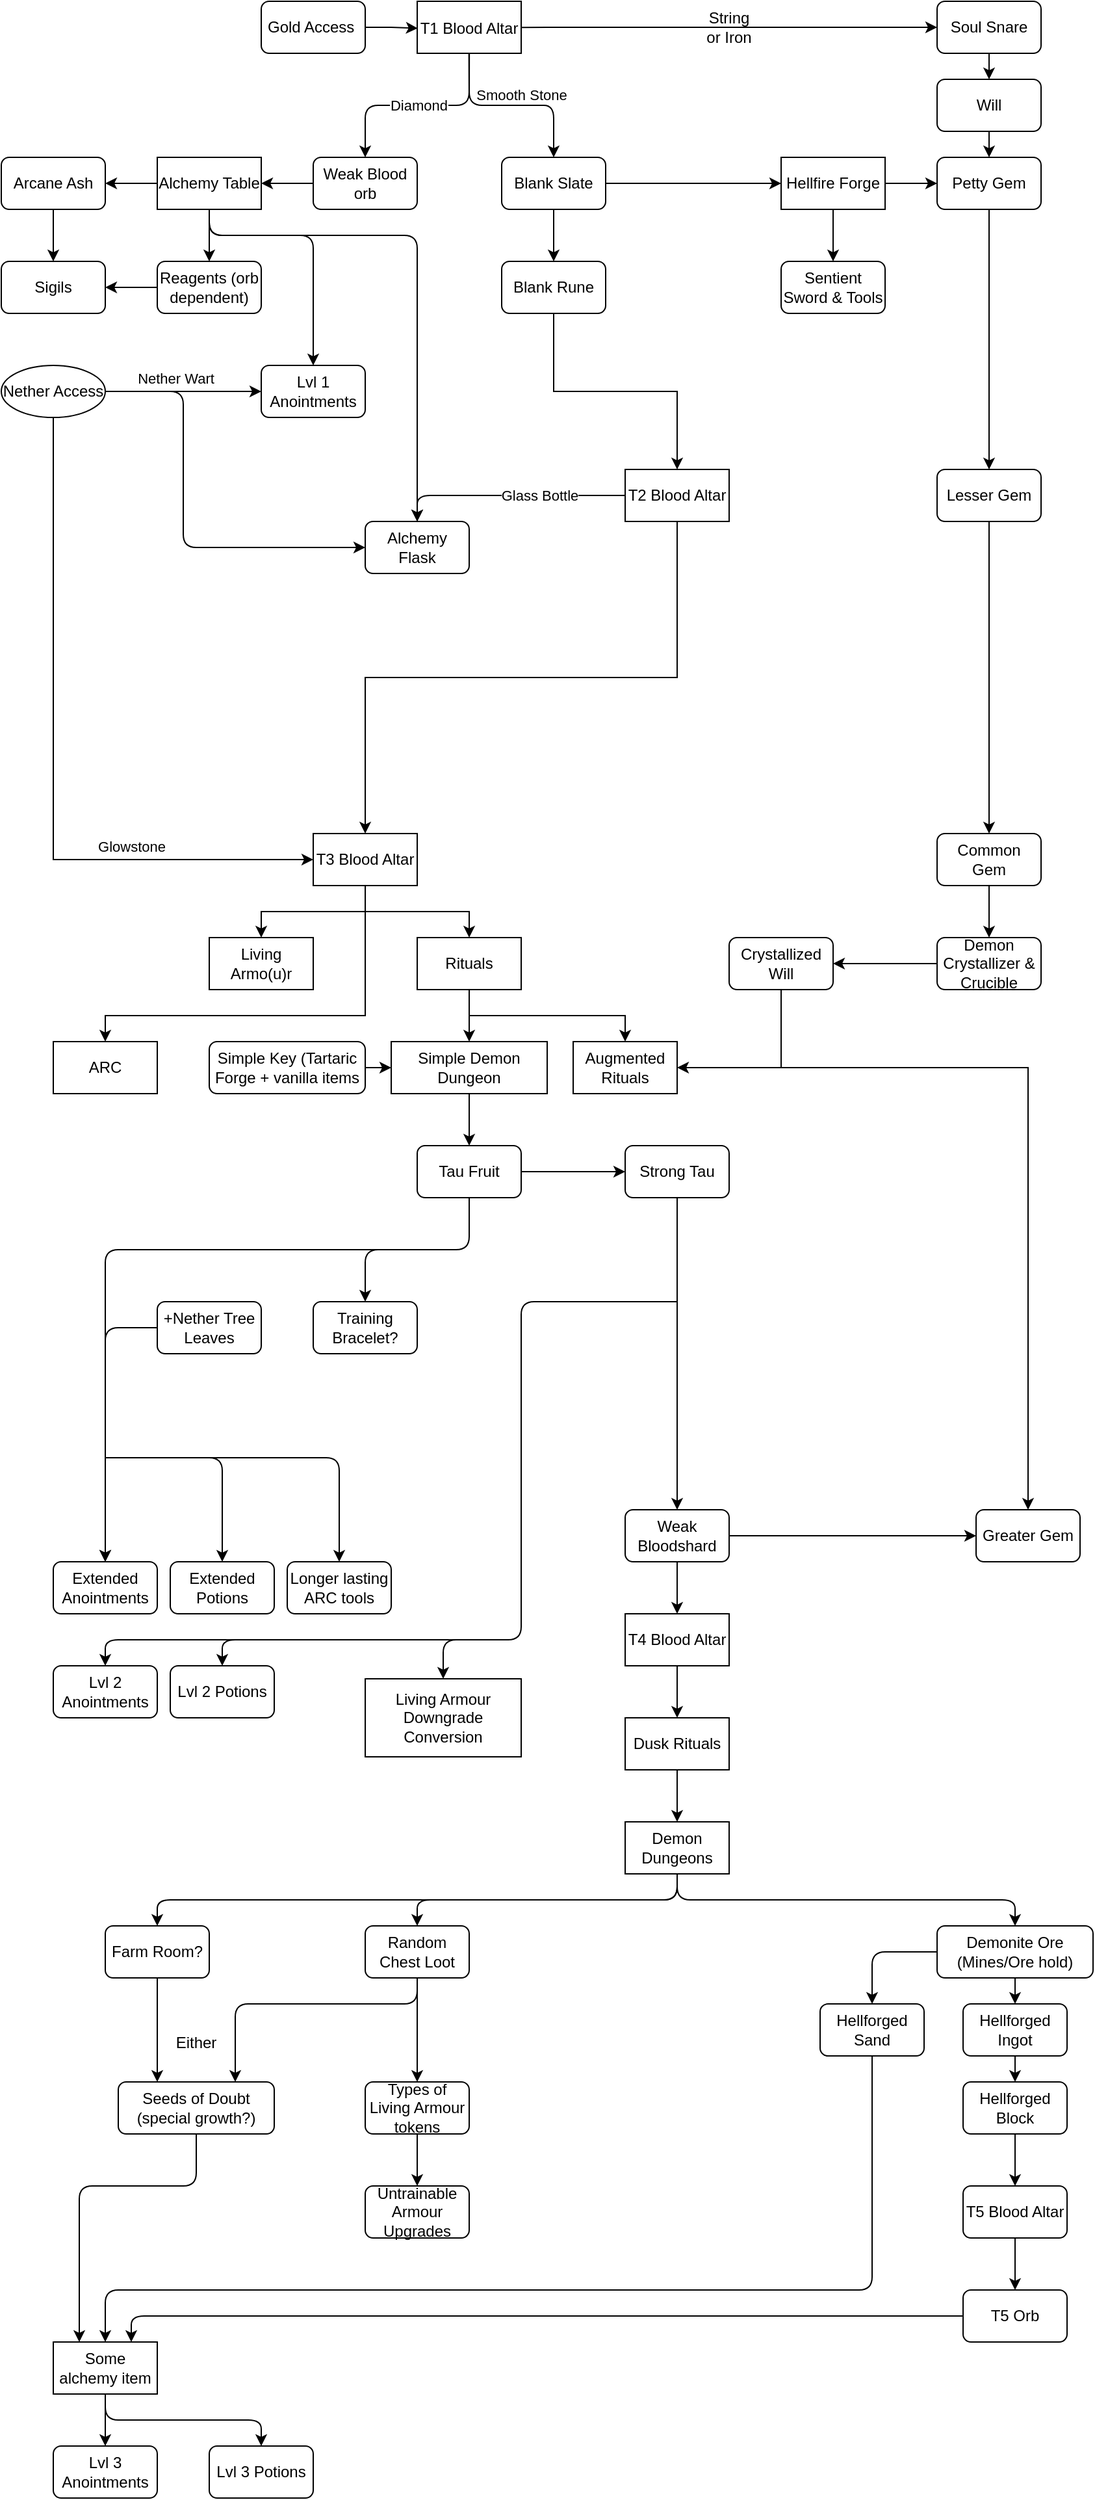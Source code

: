 <mxfile version="14.8.5" type="github">
  <diagram id="kgpKYQtTHZ0yAKxKKP6v" name="Page-1">
    <mxGraphModel dx="1697" dy="949" grid="1" gridSize="10" guides="1" tooltips="1" connect="1" arrows="1" fold="1" page="1" pageScale="1" pageWidth="850" pageHeight="1100" math="0" shadow="0">
      <root>
        <mxCell id="0" />
        <mxCell id="1" parent="0" />
        <mxCell id="3nuBFxr9cyL0pnOWT2aG-1" value="T1 Blood Altar" style="shape=umlLifeline;perimeter=lifelinePerimeter;container=1;collapsible=0;recursiveResize=0;rounded=0;shadow=0;strokeWidth=1;size=40;" parent="1" vertex="1">
          <mxGeometry x="320" y="40" width="80" height="40" as="geometry" />
        </mxCell>
        <mxCell id="AL4MJqAyBT561Gl4Sr2e-3" style="edgeStyle=orthogonalEdgeStyle;rounded=0;orthogonalLoop=1;jettySize=auto;html=1;entryX=0.005;entryY=0.518;entryDx=0;entryDy=0;entryPerimeter=0;" parent="1" source="AL4MJqAyBT561Gl4Sr2e-2" target="3nuBFxr9cyL0pnOWT2aG-1" edge="1">
          <mxGeometry relative="1" as="geometry">
            <mxPoint x="370" y="80" as="targetPoint" />
          </mxGeometry>
        </mxCell>
        <mxCell id="AL4MJqAyBT561Gl4Sr2e-2" value="Gold Access&amp;nbsp;" style="rounded=1;whiteSpace=wrap;html=1;glass=0;" parent="1" vertex="1">
          <mxGeometry x="200" y="40" width="80" height="40" as="geometry" />
        </mxCell>
        <mxCell id="AL4MJqAyBT561Gl4Sr2e-46" style="edgeStyle=orthogonalEdgeStyle;rounded=0;orthogonalLoop=1;jettySize=auto;html=1;exitX=0.5;exitY=1;exitDx=0;exitDy=0;entryX=0.5;entryY=0;entryDx=0;entryDy=0;" parent="1" source="AL4MJqAyBT561Gl4Sr2e-4" target="AL4MJqAyBT561Gl4Sr2e-42" edge="1">
          <mxGeometry relative="1" as="geometry" />
        </mxCell>
        <mxCell id="AL4MJqAyBT561Gl4Sr2e-4" value="Soul Snare" style="rounded=1;whiteSpace=wrap;html=1;" parent="1" vertex="1">
          <mxGeometry x="720" y="40" width="80" height="40" as="geometry" />
        </mxCell>
        <mxCell id="AL4MJqAyBT561Gl4Sr2e-5" value="" style="endArrow=classic;html=1;entryX=0;entryY=0.5;entryDx=0;entryDy=0;exitX=1.001;exitY=0.504;exitDx=0;exitDy=0;exitPerimeter=0;" parent="1" source="3nuBFxr9cyL0pnOWT2aG-1" target="AL4MJqAyBT561Gl4Sr2e-4" edge="1">
          <mxGeometry width="50" height="50" relative="1" as="geometry">
            <mxPoint x="480" y="110" as="sourcePoint" />
            <mxPoint x="450" y="270" as="targetPoint" />
            <Array as="points">
              <mxPoint x="430" y="60" />
            </Array>
          </mxGeometry>
        </mxCell>
        <mxCell id="AL4MJqAyBT561Gl4Sr2e-6" value="String or Iron" style="text;html=1;strokeColor=none;fillColor=none;align=center;verticalAlign=middle;whiteSpace=wrap;rounded=0;" parent="1" vertex="1">
          <mxGeometry x="540" y="50" width="40" height="20" as="geometry" />
        </mxCell>
        <mxCell id="AL4MJqAyBT561Gl4Sr2e-45" style="edgeStyle=orthogonalEdgeStyle;rounded=0;orthogonalLoop=1;jettySize=auto;html=1;exitX=1;exitY=0.5;exitDx=0;exitDy=0;entryX=0;entryY=0.5;entryDx=0;entryDy=0;" parent="1" source="AL4MJqAyBT561Gl4Sr2e-9" target="AL4MJqAyBT561Gl4Sr2e-43" edge="1">
          <mxGeometry relative="1" as="geometry" />
        </mxCell>
        <mxCell id="AL4MJqAyBT561Gl4Sr2e-48" style="edgeStyle=orthogonalEdgeStyle;rounded=0;orthogonalLoop=1;jettySize=auto;html=1;exitX=0.5;exitY=1;exitDx=0;exitDy=0;entryX=0.5;entryY=0;entryDx=0;entryDy=0;" parent="1" source="AL4MJqAyBT561Gl4Sr2e-9" target="AL4MJqAyBT561Gl4Sr2e-47" edge="1">
          <mxGeometry relative="1" as="geometry" />
        </mxCell>
        <mxCell id="AL4MJqAyBT561Gl4Sr2e-9" value="Hellfire Forge" style="rounded=0;whiteSpace=wrap;html=1;glass=0;" parent="1" vertex="1">
          <mxGeometry x="600" y="160" width="80" height="40" as="geometry" />
        </mxCell>
        <mxCell id="AL4MJqAyBT561Gl4Sr2e-34" style="edgeStyle=orthogonalEdgeStyle;rounded=0;orthogonalLoop=1;jettySize=auto;html=1;exitX=0.5;exitY=1;exitDx=0;exitDy=0;entryX=0.5;entryY=0;entryDx=0;entryDy=0;" parent="1" source="AL4MJqAyBT561Gl4Sr2e-12" target="AL4MJqAyBT561Gl4Sr2e-33" edge="1">
          <mxGeometry relative="1" as="geometry" />
        </mxCell>
        <mxCell id="AL4MJqAyBT561Gl4Sr2e-12" value="Alchemy Table" style="rounded=0;whiteSpace=wrap;html=1;glass=0;" parent="1" vertex="1">
          <mxGeometry x="120" y="160" width="80" height="40" as="geometry" />
        </mxCell>
        <mxCell id="AL4MJqAyBT561Gl4Sr2e-37" style="edgeStyle=orthogonalEdgeStyle;rounded=0;orthogonalLoop=1;jettySize=auto;html=1;exitX=0.5;exitY=1;exitDx=0;exitDy=0;entryX=0.5;entryY=0;entryDx=0;entryDy=0;" parent="1" source="AL4MJqAyBT561Gl4Sr2e-13" target="AL4MJqAyBT561Gl4Sr2e-35" edge="1">
          <mxGeometry relative="1" as="geometry" />
        </mxCell>
        <mxCell id="AL4MJqAyBT561Gl4Sr2e-13" value="Arcane Ash" style="rounded=1;whiteSpace=wrap;html=1;glass=0;" parent="1" vertex="1">
          <mxGeometry y="160" width="80" height="40" as="geometry" />
        </mxCell>
        <mxCell id="AL4MJqAyBT561Gl4Sr2e-14" value="" style="endArrow=classic;html=1;exitX=0;exitY=0.5;exitDx=0;exitDy=0;entryX=1;entryY=0.5;entryDx=0;entryDy=0;" parent="1" source="AL4MJqAyBT561Gl4Sr2e-12" target="AL4MJqAyBT561Gl4Sr2e-13" edge="1">
          <mxGeometry width="50" height="50" relative="1" as="geometry">
            <mxPoint x="420" y="160" as="sourcePoint" />
            <mxPoint x="470" y="110" as="targetPoint" />
          </mxGeometry>
        </mxCell>
        <mxCell id="AL4MJqAyBT561Gl4Sr2e-15" value="Weak Blood orb" style="rounded=1;whiteSpace=wrap;html=1;glass=0;" parent="1" vertex="1">
          <mxGeometry x="240" y="160" width="80" height="40" as="geometry" />
        </mxCell>
        <mxCell id="AL4MJqAyBT561Gl4Sr2e-18" value="" style="endArrow=classic;html=1;exitX=0;exitY=0.5;exitDx=0;exitDy=0;entryX=1;entryY=0.5;entryDx=0;entryDy=0;" parent="1" source="AL4MJqAyBT561Gl4Sr2e-15" target="AL4MJqAyBT561Gl4Sr2e-12" edge="1">
          <mxGeometry width="50" height="50" relative="1" as="geometry">
            <mxPoint x="420" y="160" as="sourcePoint" />
            <mxPoint x="470" y="110" as="targetPoint" />
          </mxGeometry>
        </mxCell>
        <mxCell id="AL4MJqAyBT561Gl4Sr2e-39" style="edgeStyle=orthogonalEdgeStyle;rounded=0;orthogonalLoop=1;jettySize=auto;html=1;exitX=0.5;exitY=1;exitDx=0;exitDy=0;entryX=0.5;entryY=0;entryDx=0;entryDy=0;" parent="1" source="AL4MJqAyBT561Gl4Sr2e-19" target="AL4MJqAyBT561Gl4Sr2e-38" edge="1">
          <mxGeometry relative="1" as="geometry" />
        </mxCell>
        <mxCell id="AL4MJqAyBT561Gl4Sr2e-19" value="Blank Slate" style="rounded=1;whiteSpace=wrap;html=1;glass=0;" parent="1" vertex="1">
          <mxGeometry x="385" y="160" width="80" height="40" as="geometry" />
        </mxCell>
        <mxCell id="AL4MJqAyBT561Gl4Sr2e-26" value="" style="endArrow=classic;html=1;entryX=0.5;entryY=0;entryDx=0;entryDy=0;exitX=0.501;exitY=0.997;exitDx=0;exitDy=0;exitPerimeter=0;" parent="1" source="3nuBFxr9cyL0pnOWT2aG-1" target="AL4MJqAyBT561Gl4Sr2e-19" edge="1">
          <mxGeometry width="50" height="50" relative="1" as="geometry">
            <mxPoint x="348" y="160" as="sourcePoint" />
            <mxPoint x="430" y="90" as="targetPoint" />
            <Array as="points">
              <mxPoint x="360" y="120" />
              <mxPoint x="400" y="120" />
              <mxPoint x="425" y="120" />
            </Array>
          </mxGeometry>
        </mxCell>
        <mxCell id="AL4MJqAyBT561Gl4Sr2e-54" value="Smooth Stone" style="edgeLabel;html=1;align=center;verticalAlign=bottom;resizable=0;points=[];" parent="AL4MJqAyBT561Gl4Sr2e-26" vertex="1" connectable="0">
          <mxGeometry x="-0.062" y="-1" relative="1" as="geometry">
            <mxPoint x="12.06" y="-1" as="offset" />
          </mxGeometry>
        </mxCell>
        <mxCell id="AL4MJqAyBT561Gl4Sr2e-28" value="" style="endArrow=classic;html=1;exitX=0.498;exitY=0.997;exitDx=0;exitDy=0;exitPerimeter=0;entryX=0.5;entryY=0;entryDx=0;entryDy=0;" parent="1" source="3nuBFxr9cyL0pnOWT2aG-1" target="AL4MJqAyBT561Gl4Sr2e-15" edge="1">
          <mxGeometry width="50" height="50" relative="1" as="geometry">
            <mxPoint x="420" y="160" as="sourcePoint" />
            <mxPoint x="470" y="110" as="targetPoint" />
            <Array as="points">
              <mxPoint x="360" y="120" />
              <mxPoint x="280" y="120" />
            </Array>
          </mxGeometry>
        </mxCell>
        <mxCell id="AL4MJqAyBT561Gl4Sr2e-53" value="Diamond" style="edgeLabel;html=1;align=center;verticalAlign=middle;resizable=0;points=[];" parent="AL4MJqAyBT561Gl4Sr2e-28" vertex="1" connectable="0">
          <mxGeometry x="0.168" relative="1" as="geometry">
            <mxPoint x="13.67" as="offset" />
          </mxGeometry>
        </mxCell>
        <mxCell id="AL4MJqAyBT561Gl4Sr2e-31" value="" style="endArrow=classic;html=1;exitX=1;exitY=0.5;exitDx=0;exitDy=0;entryX=0;entryY=0.5;entryDx=0;entryDy=0;" parent="1" source="AL4MJqAyBT561Gl4Sr2e-19" target="AL4MJqAyBT561Gl4Sr2e-9" edge="1">
          <mxGeometry width="50" height="50" relative="1" as="geometry">
            <mxPoint x="420" y="160" as="sourcePoint" />
            <mxPoint x="470" y="110" as="targetPoint" />
          </mxGeometry>
        </mxCell>
        <mxCell id="AL4MJqAyBT561Gl4Sr2e-36" style="edgeStyle=orthogonalEdgeStyle;rounded=0;orthogonalLoop=1;jettySize=auto;html=1;exitX=0;exitY=0.5;exitDx=0;exitDy=0;entryX=1;entryY=0.5;entryDx=0;entryDy=0;" parent="1" source="AL4MJqAyBT561Gl4Sr2e-33" target="AL4MJqAyBT561Gl4Sr2e-35" edge="1">
          <mxGeometry relative="1" as="geometry" />
        </mxCell>
        <mxCell id="AL4MJqAyBT561Gl4Sr2e-33" value="Reagents (orb dependent)" style="rounded=1;whiteSpace=wrap;html=1;glass=0;" parent="1" vertex="1">
          <mxGeometry x="120" y="240" width="80" height="40" as="geometry" />
        </mxCell>
        <mxCell id="AL4MJqAyBT561Gl4Sr2e-35" value="Sigils" style="rounded=1;whiteSpace=wrap;html=1;glass=0;" parent="1" vertex="1">
          <mxGeometry y="240" width="80" height="40" as="geometry" />
        </mxCell>
        <mxCell id="AL4MJqAyBT561Gl4Sr2e-41" style="edgeStyle=orthogonalEdgeStyle;rounded=0;orthogonalLoop=1;jettySize=auto;html=1;exitX=0.5;exitY=1;exitDx=0;exitDy=0;entryX=0.5;entryY=0;entryDx=0;entryDy=0;" parent="1" source="AL4MJqAyBT561Gl4Sr2e-38" target="AL4MJqAyBT561Gl4Sr2e-40" edge="1">
          <mxGeometry relative="1" as="geometry" />
        </mxCell>
        <mxCell id="AL4MJqAyBT561Gl4Sr2e-38" value="Blank Rune" style="rounded=1;whiteSpace=wrap;html=1;glass=0;" parent="1" vertex="1">
          <mxGeometry x="385" y="240" width="80" height="40" as="geometry" />
        </mxCell>
        <mxCell id="AL4MJqAyBT561Gl4Sr2e-55" style="edgeStyle=orthogonalEdgeStyle;rounded=0;orthogonalLoop=1;jettySize=auto;html=1;exitX=0.5;exitY=1;exitDx=0;exitDy=0;entryX=0.5;entryY=0;entryDx=0;entryDy=0;" parent="1" source="AL4MJqAyBT561Gl4Sr2e-40" target="AL4MJqAyBT561Gl4Sr2e-50" edge="1">
          <mxGeometry relative="1" as="geometry" />
        </mxCell>
        <mxCell id="AL4MJqAyBT561Gl4Sr2e-40" value="T2 Blood Altar" style="rounded=0;whiteSpace=wrap;html=1;glass=0;" parent="1" vertex="1">
          <mxGeometry x="480" y="400" width="80" height="40" as="geometry" />
        </mxCell>
        <mxCell id="AL4MJqAyBT561Gl4Sr2e-44" style="edgeStyle=orthogonalEdgeStyle;rounded=0;orthogonalLoop=1;jettySize=auto;html=1;exitX=0.5;exitY=1;exitDx=0;exitDy=0;entryX=0.5;entryY=0;entryDx=0;entryDy=0;" parent="1" source="AL4MJqAyBT561Gl4Sr2e-42" target="AL4MJqAyBT561Gl4Sr2e-43" edge="1">
          <mxGeometry relative="1" as="geometry" />
        </mxCell>
        <mxCell id="AL4MJqAyBT561Gl4Sr2e-42" value="Will" style="rounded=1;whiteSpace=wrap;html=1;glass=0;" parent="1" vertex="1">
          <mxGeometry x="720" y="100" width="80" height="40" as="geometry" />
        </mxCell>
        <mxCell id="AL4MJqAyBT561Gl4Sr2e-65" style="edgeStyle=orthogonalEdgeStyle;rounded=0;orthogonalLoop=1;jettySize=auto;html=1;exitX=0.5;exitY=1;exitDx=0;exitDy=0;entryX=0.5;entryY=0;entryDx=0;entryDy=0;" parent="1" source="AL4MJqAyBT561Gl4Sr2e-43" target="AL4MJqAyBT561Gl4Sr2e-64" edge="1">
          <mxGeometry relative="1" as="geometry" />
        </mxCell>
        <mxCell id="AL4MJqAyBT561Gl4Sr2e-43" value="Petty Gem" style="rounded=1;whiteSpace=wrap;html=1;glass=0;" parent="1" vertex="1">
          <mxGeometry x="720" y="160" width="80" height="40" as="geometry" />
        </mxCell>
        <mxCell id="AL4MJqAyBT561Gl4Sr2e-47" value="Sentient Sword &amp;amp; Tools" style="rounded=1;whiteSpace=wrap;html=1;glass=0;" parent="1" vertex="1">
          <mxGeometry x="600" y="240" width="80" height="40" as="geometry" />
        </mxCell>
        <mxCell id="AL4MJqAyBT561Gl4Sr2e-51" style="edgeStyle=orthogonalEdgeStyle;rounded=0;orthogonalLoop=1;jettySize=auto;html=1;exitX=0.5;exitY=1;exitDx=0;exitDy=0;entryX=0;entryY=0.5;entryDx=0;entryDy=0;" parent="1" source="AL4MJqAyBT561Gl4Sr2e-49" target="AL4MJqAyBT561Gl4Sr2e-50" edge="1">
          <mxGeometry relative="1" as="geometry">
            <Array as="points">
              <mxPoint x="40" y="700" />
            </Array>
          </mxGeometry>
        </mxCell>
        <mxCell id="AL4MJqAyBT561Gl4Sr2e-52" value="Glowstone" style="edgeLabel;html=1;align=center;verticalAlign=middle;resizable=0;points=[];" parent="AL4MJqAyBT561Gl4Sr2e-51" vertex="1" connectable="0">
          <mxGeometry x="-0.106" y="1" relative="1" as="geometry">
            <mxPoint x="59" y="88.33" as="offset" />
          </mxGeometry>
        </mxCell>
        <mxCell id="AL4MJqAyBT561Gl4Sr2e-58" style="edgeStyle=orthogonalEdgeStyle;rounded=0;orthogonalLoop=1;jettySize=auto;html=1;exitX=1;exitY=0.5;exitDx=0;exitDy=0;entryX=0;entryY=0.5;entryDx=0;entryDy=0;" parent="1" source="AL4MJqAyBT561Gl4Sr2e-49" target="AL4MJqAyBT561Gl4Sr2e-56" edge="1">
          <mxGeometry relative="1" as="geometry" />
        </mxCell>
        <mxCell id="AL4MJqAyBT561Gl4Sr2e-59" value="Nether Wart" style="edgeLabel;html=1;align=center;verticalAlign=middle;resizable=0;points=[];" parent="AL4MJqAyBT561Gl4Sr2e-58" vertex="1" connectable="0">
          <mxGeometry x="-0.111" y="2" relative="1" as="geometry">
            <mxPoint y="-8" as="offset" />
          </mxGeometry>
        </mxCell>
        <mxCell id="AL4MJqAyBT561Gl4Sr2e-49" value="Nether Access" style="ellipse;whiteSpace=wrap;html=1;rounded=1;glass=0;" parent="1" vertex="1">
          <mxGeometry y="320" width="80" height="40" as="geometry" />
        </mxCell>
        <mxCell id="AL4MJqAyBT561Gl4Sr2e-71" style="edgeStyle=orthogonalEdgeStyle;rounded=0;orthogonalLoop=1;jettySize=auto;html=1;exitX=0.5;exitY=1;exitDx=0;exitDy=0;entryX=0.5;entryY=0;entryDx=0;entryDy=0;" parent="1" source="AL4MJqAyBT561Gl4Sr2e-50" target="AL4MJqAyBT561Gl4Sr2e-70" edge="1">
          <mxGeometry relative="1" as="geometry" />
        </mxCell>
        <mxCell id="AL4MJqAyBT561Gl4Sr2e-73" style="edgeStyle=orthogonalEdgeStyle;rounded=0;orthogonalLoop=1;jettySize=auto;html=1;exitX=0.5;exitY=1;exitDx=0;exitDy=0;entryX=0.5;entryY=0;entryDx=0;entryDy=0;" parent="1" source="AL4MJqAyBT561Gl4Sr2e-50" target="AL4MJqAyBT561Gl4Sr2e-72" edge="1">
          <mxGeometry relative="1" as="geometry" />
        </mxCell>
        <mxCell id="AL4MJqAyBT561Gl4Sr2e-84" style="edgeStyle=orthogonalEdgeStyle;rounded=0;orthogonalLoop=1;jettySize=auto;html=1;exitX=0.5;exitY=1;exitDx=0;exitDy=0;entryX=0.5;entryY=0;entryDx=0;entryDy=0;" parent="1" source="AL4MJqAyBT561Gl4Sr2e-50" target="AL4MJqAyBT561Gl4Sr2e-83" edge="1">
          <mxGeometry relative="1" as="geometry">
            <Array as="points">
              <mxPoint x="280" y="820" />
              <mxPoint x="80" y="820" />
            </Array>
          </mxGeometry>
        </mxCell>
        <mxCell id="AL4MJqAyBT561Gl4Sr2e-50" value="T3 Blood Altar" style="rounded=0;whiteSpace=wrap;html=1;glass=0;" parent="1" vertex="1">
          <mxGeometry x="240" y="680" width="80" height="40" as="geometry" />
        </mxCell>
        <mxCell id="AL4MJqAyBT561Gl4Sr2e-56" value="Lvl 1 Anointments" style="rounded=1;whiteSpace=wrap;html=1;glass=0;" parent="1" vertex="1">
          <mxGeometry x="200" y="320" width="80" height="40" as="geometry" />
        </mxCell>
        <mxCell id="AL4MJqAyBT561Gl4Sr2e-57" value="" style="endArrow=classic;html=1;exitX=0.5;exitY=1;exitDx=0;exitDy=0;entryX=0.5;entryY=0;entryDx=0;entryDy=0;" parent="1" source="AL4MJqAyBT561Gl4Sr2e-12" target="AL4MJqAyBT561Gl4Sr2e-56" edge="1">
          <mxGeometry width="50" height="50" relative="1" as="geometry">
            <mxPoint x="470" y="470" as="sourcePoint" />
            <mxPoint x="520" y="420" as="targetPoint" />
            <Array as="points">
              <mxPoint x="160" y="220" />
              <mxPoint x="240" y="220" />
            </Array>
          </mxGeometry>
        </mxCell>
        <mxCell id="AL4MJqAyBT561Gl4Sr2e-60" value="Alchemy Flask" style="rounded=1;whiteSpace=wrap;html=1;glass=0;" parent="1" vertex="1">
          <mxGeometry x="280" y="440" width="80" height="40" as="geometry" />
        </mxCell>
        <mxCell id="AL4MJqAyBT561Gl4Sr2e-61" value="" style="endArrow=classic;html=1;exitX=0.5;exitY=1;exitDx=0;exitDy=0;entryX=0.5;entryY=0;entryDx=0;entryDy=0;" parent="1" source="AL4MJqAyBT561Gl4Sr2e-12" target="AL4MJqAyBT561Gl4Sr2e-60" edge="1">
          <mxGeometry width="50" height="50" relative="1" as="geometry">
            <mxPoint x="470" y="380" as="sourcePoint" />
            <mxPoint x="520" y="330" as="targetPoint" />
            <Array as="points">
              <mxPoint x="160" y="220" />
              <mxPoint x="320" y="220" />
            </Array>
          </mxGeometry>
        </mxCell>
        <mxCell id="AL4MJqAyBT561Gl4Sr2e-62" value="" style="endArrow=classic;html=1;exitX=0;exitY=0.5;exitDx=0;exitDy=0;entryX=0.5;entryY=0;entryDx=0;entryDy=0;" parent="1" source="AL4MJqAyBT561Gl4Sr2e-40" target="AL4MJqAyBT561Gl4Sr2e-60" edge="1">
          <mxGeometry width="50" height="50" relative="1" as="geometry">
            <mxPoint x="470" y="380" as="sourcePoint" />
            <mxPoint x="520" y="330" as="targetPoint" />
            <Array as="points">
              <mxPoint x="320" y="420" />
            </Array>
          </mxGeometry>
        </mxCell>
        <mxCell id="AL4MJqAyBT561Gl4Sr2e-63" value="Glass Bottle" style="edgeLabel;html=1;align=center;verticalAlign=middle;resizable=0;points=[];" parent="AL4MJqAyBT561Gl4Sr2e-62" vertex="1" connectable="0">
          <mxGeometry x="-0.362" y="2" relative="1" as="geometry">
            <mxPoint x="-9.17" y="-2" as="offset" />
          </mxGeometry>
        </mxCell>
        <mxCell id="AL4MJqAyBT561Gl4Sr2e-67" style="edgeStyle=orthogonalEdgeStyle;rounded=0;orthogonalLoop=1;jettySize=auto;html=1;exitX=0.5;exitY=1;exitDx=0;exitDy=0;entryX=0.5;entryY=0;entryDx=0;entryDy=0;" parent="1" source="AL4MJqAyBT561Gl4Sr2e-64" target="AL4MJqAyBT561Gl4Sr2e-66" edge="1">
          <mxGeometry relative="1" as="geometry" />
        </mxCell>
        <mxCell id="AL4MJqAyBT561Gl4Sr2e-64" value="Lesser Gem" style="rounded=1;whiteSpace=wrap;html=1;glass=0;" parent="1" vertex="1">
          <mxGeometry x="720" y="400" width="80" height="40" as="geometry" />
        </mxCell>
        <mxCell id="AL4MJqAyBT561Gl4Sr2e-75" style="edgeStyle=orthogonalEdgeStyle;rounded=0;orthogonalLoop=1;jettySize=auto;html=1;exitX=0.5;exitY=1;exitDx=0;exitDy=0;entryX=0.5;entryY=0;entryDx=0;entryDy=0;" parent="1" source="AL4MJqAyBT561Gl4Sr2e-66" target="AL4MJqAyBT561Gl4Sr2e-74" edge="1">
          <mxGeometry relative="1" as="geometry" />
        </mxCell>
        <mxCell id="AL4MJqAyBT561Gl4Sr2e-66" value="Common Gem" style="rounded=1;whiteSpace=wrap;html=1;glass=0;" parent="1" vertex="1">
          <mxGeometry x="720" y="680" width="80" height="40" as="geometry" />
        </mxCell>
        <mxCell id="AL4MJqAyBT561Gl4Sr2e-68" value="" style="endArrow=classic;html=1;exitX=1;exitY=0.5;exitDx=0;exitDy=0;entryX=0;entryY=0.5;entryDx=0;entryDy=0;" parent="1" source="AL4MJqAyBT561Gl4Sr2e-49" target="AL4MJqAyBT561Gl4Sr2e-60" edge="1">
          <mxGeometry width="50" height="50" relative="1" as="geometry">
            <mxPoint x="470" y="460" as="sourcePoint" />
            <mxPoint x="520" y="410" as="targetPoint" />
            <Array as="points">
              <mxPoint x="140" y="340" />
              <mxPoint x="140" y="400" />
              <mxPoint x="140" y="460" />
            </Array>
          </mxGeometry>
        </mxCell>
        <mxCell id="AL4MJqAyBT561Gl4Sr2e-79" style="edgeStyle=orthogonalEdgeStyle;rounded=0;orthogonalLoop=1;jettySize=auto;html=1;exitX=0.5;exitY=1;exitDx=0;exitDy=0;entryX=0.5;entryY=0;entryDx=0;entryDy=0;" parent="1" source="AL4MJqAyBT561Gl4Sr2e-70" target="AL4MJqAyBT561Gl4Sr2e-77" edge="1">
          <mxGeometry relative="1" as="geometry" />
        </mxCell>
        <mxCell id="AL4MJqAyBT561Gl4Sr2e-70" value="Rituals" style="rounded=0;whiteSpace=wrap;html=1;glass=0;" parent="1" vertex="1">
          <mxGeometry x="320" y="760" width="80" height="40" as="geometry" />
        </mxCell>
        <mxCell id="AL4MJqAyBT561Gl4Sr2e-72" value="Living Armo(u)r" style="rounded=0;whiteSpace=wrap;html=1;glass=0;" parent="1" vertex="1">
          <mxGeometry x="160" y="760" width="80" height="40" as="geometry" />
        </mxCell>
        <mxCell id="AL4MJqAyBT561Gl4Sr2e-78" style="edgeStyle=orthogonalEdgeStyle;rounded=0;orthogonalLoop=1;jettySize=auto;html=1;exitX=0;exitY=0.5;exitDx=0;exitDy=0;entryX=1;entryY=0.5;entryDx=0;entryDy=0;" parent="1" source="AL4MJqAyBT561Gl4Sr2e-74" target="AL4MJqAyBT561Gl4Sr2e-76" edge="1">
          <mxGeometry relative="1" as="geometry" />
        </mxCell>
        <mxCell id="AL4MJqAyBT561Gl4Sr2e-74" value="Demon Crystallizer &amp;amp; Crucible" style="rounded=1;whiteSpace=wrap;html=1;glass=0;" parent="1" vertex="1">
          <mxGeometry x="720" y="760" width="80" height="40" as="geometry" />
        </mxCell>
        <mxCell id="AL4MJqAyBT561Gl4Sr2e-80" style="edgeStyle=orthogonalEdgeStyle;rounded=0;orthogonalLoop=1;jettySize=auto;html=1;exitX=0.5;exitY=1;exitDx=0;exitDy=0;entryX=1;entryY=0.5;entryDx=0;entryDy=0;" parent="1" source="AL4MJqAyBT561Gl4Sr2e-76" target="AL4MJqAyBT561Gl4Sr2e-77" edge="1">
          <mxGeometry relative="1" as="geometry" />
        </mxCell>
        <mxCell id="AL4MJqAyBT561Gl4Sr2e-82" style="edgeStyle=orthogonalEdgeStyle;rounded=0;orthogonalLoop=1;jettySize=auto;html=1;exitX=0.5;exitY=1;exitDx=0;exitDy=0;entryX=0.5;entryY=0;entryDx=0;entryDy=0;" parent="1" source="AL4MJqAyBT561Gl4Sr2e-76" target="AL4MJqAyBT561Gl4Sr2e-81" edge="1">
          <mxGeometry relative="1" as="geometry">
            <Array as="points">
              <mxPoint x="600" y="860" />
              <mxPoint x="790" y="860" />
            </Array>
          </mxGeometry>
        </mxCell>
        <mxCell id="AL4MJqAyBT561Gl4Sr2e-76" value="Crystallized Will" style="rounded=1;whiteSpace=wrap;html=1;glass=0;" parent="1" vertex="1">
          <mxGeometry x="560" y="760" width="80" height="40" as="geometry" />
        </mxCell>
        <mxCell id="AL4MJqAyBT561Gl4Sr2e-77" value="Augmented Rituals" style="rounded=0;whiteSpace=wrap;html=1;glass=0;" parent="1" vertex="1">
          <mxGeometry x="440" y="840" width="80" height="40" as="geometry" />
        </mxCell>
        <mxCell id="AL4MJqAyBT561Gl4Sr2e-81" value="Greater Gem" style="rounded=1;whiteSpace=wrap;html=1;glass=0;" parent="1" vertex="1">
          <mxGeometry x="750" y="1200" width="80" height="40" as="geometry" />
        </mxCell>
        <mxCell id="AL4MJqAyBT561Gl4Sr2e-83" value="ARC" style="rounded=0;whiteSpace=wrap;html=1;glass=0;" parent="1" vertex="1">
          <mxGeometry x="40" y="840" width="80" height="40" as="geometry" />
        </mxCell>
        <mxCell id="AL4MJqAyBT561Gl4Sr2e-86" style="edgeStyle=orthogonalEdgeStyle;rounded=0;orthogonalLoop=1;jettySize=auto;html=1;exitX=1;exitY=0.5;exitDx=0;exitDy=0;" parent="1" source="AL4MJqAyBT561Gl4Sr2e-85" target="AL4MJqAyBT561Gl4Sr2e-81" edge="1">
          <mxGeometry relative="1" as="geometry" />
        </mxCell>
        <mxCell id="AL4MJqAyBT561Gl4Sr2e-89" style="edgeStyle=orthogonalEdgeStyle;rounded=0;orthogonalLoop=1;jettySize=auto;html=1;exitX=0.5;exitY=1;exitDx=0;exitDy=0;entryX=0.5;entryY=0;entryDx=0;entryDy=0;" parent="1" source="AL4MJqAyBT561Gl4Sr2e-85" target="AL4MJqAyBT561Gl4Sr2e-88" edge="1">
          <mxGeometry relative="1" as="geometry" />
        </mxCell>
        <mxCell id="AL4MJqAyBT561Gl4Sr2e-85" value="Weak Bloodshard" style="rounded=1;whiteSpace=wrap;html=1;glass=0;" parent="1" vertex="1">
          <mxGeometry x="480" y="1200" width="80" height="40" as="geometry" />
        </mxCell>
        <mxCell id="k7pa9WwZTihfMJWWEfgB-9" style="edgeStyle=orthogonalEdgeStyle;rounded=0;orthogonalLoop=1;jettySize=auto;html=1;entryX=0.5;entryY=0;entryDx=0;entryDy=0;" edge="1" parent="1" source="AL4MJqAyBT561Gl4Sr2e-88" target="k7pa9WwZTihfMJWWEfgB-8">
          <mxGeometry relative="1" as="geometry" />
        </mxCell>
        <mxCell id="AL4MJqAyBT561Gl4Sr2e-88" value="T4 Blood Altar" style="rounded=0;whiteSpace=wrap;html=1;glass=0;" parent="1" vertex="1">
          <mxGeometry x="480" y="1280" width="80" height="40" as="geometry" />
        </mxCell>
        <mxCell id="AL4MJqAyBT561Gl4Sr2e-90" value="Demon Dungeons" style="rounded=0;whiteSpace=wrap;html=1;glass=0;" parent="1" vertex="1">
          <mxGeometry x="480" y="1440" width="80" height="40" as="geometry" />
        </mxCell>
        <mxCell id="k7pa9WwZTihfMJWWEfgB-5" style="edgeStyle=orthogonalEdgeStyle;rounded=0;orthogonalLoop=1;jettySize=auto;html=1;exitX=0.5;exitY=1;exitDx=0;exitDy=0;entryX=0.5;entryY=0;entryDx=0;entryDy=0;" edge="1" parent="1" source="k7pa9WwZTihfMJWWEfgB-1" target="k7pa9WwZTihfMJWWEfgB-7">
          <mxGeometry relative="1" as="geometry">
            <mxPoint x="360" y="920" as="targetPoint" />
          </mxGeometry>
        </mxCell>
        <mxCell id="k7pa9WwZTihfMJWWEfgB-1" value="Simple Demon Dungeon" style="rounded=0;whiteSpace=wrap;html=1;" vertex="1" parent="1">
          <mxGeometry x="300" y="840" width="120" height="40" as="geometry" />
        </mxCell>
        <mxCell id="k7pa9WwZTihfMJWWEfgB-3" value="" style="endArrow=classic;html=1;exitX=0.5;exitY=1;exitDx=0;exitDy=0;entryX=0.5;entryY=0;entryDx=0;entryDy=0;" edge="1" parent="1" source="AL4MJqAyBT561Gl4Sr2e-70" target="k7pa9WwZTihfMJWWEfgB-1">
          <mxGeometry width="50" height="50" relative="1" as="geometry">
            <mxPoint x="400" y="800" as="sourcePoint" />
            <mxPoint x="450" y="750" as="targetPoint" />
          </mxGeometry>
        </mxCell>
        <mxCell id="k7pa9WwZTihfMJWWEfgB-14" style="edgeStyle=orthogonalEdgeStyle;rounded=0;orthogonalLoop=1;jettySize=auto;html=1;exitX=1;exitY=0.5;exitDx=0;exitDy=0;entryX=0;entryY=0.5;entryDx=0;entryDy=0;" edge="1" parent="1" source="k7pa9WwZTihfMJWWEfgB-7" target="k7pa9WwZTihfMJWWEfgB-10">
          <mxGeometry relative="1" as="geometry" />
        </mxCell>
        <mxCell id="k7pa9WwZTihfMJWWEfgB-7" value="Tau Fruit" style="rounded=1;whiteSpace=wrap;html=1;" vertex="1" parent="1">
          <mxGeometry x="320" y="920" width="80" height="40" as="geometry" />
        </mxCell>
        <mxCell id="k7pa9WwZTihfMJWWEfgB-8" value="Dusk Rituals" style="rounded=0;whiteSpace=wrap;html=1;" vertex="1" parent="1">
          <mxGeometry x="480" y="1360" width="80" height="40" as="geometry" />
        </mxCell>
        <mxCell id="k7pa9WwZTihfMJWWEfgB-13" style="edgeStyle=orthogonalEdgeStyle;rounded=0;orthogonalLoop=1;jettySize=auto;html=1;exitX=0.5;exitY=1;exitDx=0;exitDy=0;entryX=0.5;entryY=0;entryDx=0;entryDy=0;" edge="1" parent="1" source="k7pa9WwZTihfMJWWEfgB-10" target="AL4MJqAyBT561Gl4Sr2e-85">
          <mxGeometry relative="1" as="geometry">
            <mxPoint x="480" y="1120" as="targetPoint" />
            <Array as="points">
              <mxPoint x="520" y="1010" />
              <mxPoint x="520" y="1010" />
            </Array>
          </mxGeometry>
        </mxCell>
        <mxCell id="k7pa9WwZTihfMJWWEfgB-10" value="Strong Tau" style="rounded=1;whiteSpace=wrap;html=1;" vertex="1" parent="1">
          <mxGeometry x="480" y="920" width="80" height="40" as="geometry" />
        </mxCell>
        <mxCell id="k7pa9WwZTihfMJWWEfgB-15" value="Extended Anointments" style="rounded=1;whiteSpace=wrap;html=1;" vertex="1" parent="1">
          <mxGeometry x="40" y="1240" width="80" height="40" as="geometry" />
        </mxCell>
        <mxCell id="k7pa9WwZTihfMJWWEfgB-17" value="" style="endArrow=classic;html=1;exitX=0.5;exitY=1;exitDx=0;exitDy=0;entryX=0.5;entryY=0;entryDx=0;entryDy=0;" edge="1" parent="1" source="k7pa9WwZTihfMJWWEfgB-7" target="k7pa9WwZTihfMJWWEfgB-15">
          <mxGeometry width="50" height="50" relative="1" as="geometry">
            <mxPoint x="400" y="950" as="sourcePoint" />
            <mxPoint x="450" y="900" as="targetPoint" />
            <Array as="points">
              <mxPoint x="360" y="1000" />
              <mxPoint x="80" y="1000" />
              <mxPoint x="80" y="1120" />
            </Array>
          </mxGeometry>
        </mxCell>
        <mxCell id="k7pa9WwZTihfMJWWEfgB-18" value="Longer lasting ARC tools" style="rounded=1;whiteSpace=wrap;html=1;" vertex="1" parent="1">
          <mxGeometry x="220" y="1240" width="80" height="40" as="geometry" />
        </mxCell>
        <mxCell id="k7pa9WwZTihfMJWWEfgB-20" value="" style="endArrow=classic;html=1;entryX=0.5;entryY=0;entryDx=0;entryDy=0;" edge="1" parent="1" target="k7pa9WwZTihfMJWWEfgB-18">
          <mxGeometry width="50" height="50" relative="1" as="geometry">
            <mxPoint x="80" y="1160" as="sourcePoint" />
            <mxPoint x="450" y="1090" as="targetPoint" />
            <Array as="points">
              <mxPoint x="140" y="1160" />
              <mxPoint x="260" y="1160" />
            </Array>
          </mxGeometry>
        </mxCell>
        <mxCell id="k7pa9WwZTihfMJWWEfgB-21" value="Extended Potions" style="rounded=1;whiteSpace=wrap;html=1;" vertex="1" parent="1">
          <mxGeometry x="130" y="1240" width="80" height="40" as="geometry" />
        </mxCell>
        <mxCell id="k7pa9WwZTihfMJWWEfgB-22" value="" style="endArrow=classic;html=1;entryX=0.5;entryY=0;entryDx=0;entryDy=0;" edge="1" parent="1" target="k7pa9WwZTihfMJWWEfgB-21">
          <mxGeometry width="50" height="50" relative="1" as="geometry">
            <mxPoint x="80" y="1160" as="sourcePoint" />
            <mxPoint x="450" y="880" as="targetPoint" />
            <Array as="points">
              <mxPoint x="170" y="1160" />
            </Array>
          </mxGeometry>
        </mxCell>
        <mxCell id="k7pa9WwZTihfMJWWEfgB-23" value="Lvl 2 Anointments" style="rounded=1;whiteSpace=wrap;html=1;" vertex="1" parent="1">
          <mxGeometry x="40" y="1320" width="80" height="40" as="geometry" />
        </mxCell>
        <mxCell id="k7pa9WwZTihfMJWWEfgB-25" value="" style="endArrow=classic;html=1;entryX=0.5;entryY=0;entryDx=0;entryDy=0;" edge="1" parent="1" target="k7pa9WwZTihfMJWWEfgB-23">
          <mxGeometry width="50" height="50" relative="1" as="geometry">
            <mxPoint x="520" y="1040" as="sourcePoint" />
            <mxPoint x="450" y="1150" as="targetPoint" />
            <Array as="points">
              <mxPoint x="400" y="1040" />
              <mxPoint x="400" y="1300" />
              <mxPoint x="80" y="1300" />
            </Array>
          </mxGeometry>
        </mxCell>
        <mxCell id="k7pa9WwZTihfMJWWEfgB-26" value="Lvl 2 Potions" style="rounded=1;whiteSpace=wrap;html=1;" vertex="1" parent="1">
          <mxGeometry x="130" y="1320" width="80" height="40" as="geometry" />
        </mxCell>
        <mxCell id="k7pa9WwZTihfMJWWEfgB-27" value="" style="endArrow=classic;html=1;entryX=0.5;entryY=0;entryDx=0;entryDy=0;" edge="1" parent="1" target="k7pa9WwZTihfMJWWEfgB-26">
          <mxGeometry width="50" height="50" relative="1" as="geometry">
            <mxPoint x="360" y="1300" as="sourcePoint" />
            <mxPoint x="450" y="1150" as="targetPoint" />
            <Array as="points">
              <mxPoint x="170" y="1300" />
            </Array>
          </mxGeometry>
        </mxCell>
        <mxCell id="k7pa9WwZTihfMJWWEfgB-28" value="+Nether Tree Leaves" style="rounded=1;whiteSpace=wrap;html=1;" vertex="1" parent="1">
          <mxGeometry x="120" y="1040" width="80" height="40" as="geometry" />
        </mxCell>
        <mxCell id="k7pa9WwZTihfMJWWEfgB-29" value="" style="endArrow=classic;html=1;exitX=0;exitY=0.5;exitDx=0;exitDy=0;" edge="1" parent="1" source="k7pa9WwZTihfMJWWEfgB-28">
          <mxGeometry width="50" height="50" relative="1" as="geometry">
            <mxPoint x="400" y="1090" as="sourcePoint" />
            <mxPoint x="80" y="1240" as="targetPoint" />
            <Array as="points">
              <mxPoint x="80" y="1060" />
            </Array>
          </mxGeometry>
        </mxCell>
        <mxCell id="k7pa9WwZTihfMJWWEfgB-30" value="" style="endArrow=classic;html=1;exitX=0.5;exitY=1;exitDx=0;exitDy=0;entryX=0.5;entryY=0;entryDx=0;entryDy=0;" edge="1" parent="1" source="k7pa9WwZTihfMJWWEfgB-8" target="AL4MJqAyBT561Gl4Sr2e-90">
          <mxGeometry width="50" height="50" relative="1" as="geometry">
            <mxPoint x="400" y="1390" as="sourcePoint" />
            <mxPoint x="450" y="1340" as="targetPoint" />
          </mxGeometry>
        </mxCell>
        <mxCell id="k7pa9WwZTihfMJWWEfgB-50" style="edgeStyle=orthogonalEdgeStyle;rounded=0;orthogonalLoop=1;jettySize=auto;html=1;exitX=0.5;exitY=1;exitDx=0;exitDy=0;entryX=0.5;entryY=0;entryDx=0;entryDy=0;" edge="1" parent="1" source="k7pa9WwZTihfMJWWEfgB-31" target="k7pa9WwZTihfMJWWEfgB-49">
          <mxGeometry relative="1" as="geometry" />
        </mxCell>
        <mxCell id="k7pa9WwZTihfMJWWEfgB-31" value="Hellforged Ingot" style="rounded=1;whiteSpace=wrap;html=1;" vertex="1" parent="1">
          <mxGeometry x="740" y="1580" width="80" height="40" as="geometry" />
        </mxCell>
        <mxCell id="k7pa9WwZTihfMJWWEfgB-32" value="Demonite Ore (Mines/Ore hold)" style="rounded=1;whiteSpace=wrap;html=1;" vertex="1" parent="1">
          <mxGeometry x="720" y="1520" width="120" height="40" as="geometry" />
        </mxCell>
        <mxCell id="k7pa9WwZTihfMJWWEfgB-34" value="" style="endArrow=classic;html=1;exitX=0.5;exitY=1;exitDx=0;exitDy=0;entryX=0.5;entryY=0;entryDx=0;entryDy=0;" edge="1" parent="1" source="k7pa9WwZTihfMJWWEfgB-32" target="k7pa9WwZTihfMJWWEfgB-31">
          <mxGeometry width="50" height="50" relative="1" as="geometry">
            <mxPoint x="660" y="1450" as="sourcePoint" />
            <mxPoint x="710" y="1400" as="targetPoint" />
          </mxGeometry>
        </mxCell>
        <mxCell id="k7pa9WwZTihfMJWWEfgB-35" value="Random Chest Loot" style="rounded=1;whiteSpace=wrap;html=1;" vertex="1" parent="1">
          <mxGeometry x="280" y="1520" width="80" height="40" as="geometry" />
        </mxCell>
        <mxCell id="k7pa9WwZTihfMJWWEfgB-36" value="" style="endArrow=classic;html=1;entryX=0.5;entryY=0;entryDx=0;entryDy=0;" edge="1" parent="1" target="k7pa9WwZTihfMJWWEfgB-35">
          <mxGeometry width="50" height="50" relative="1" as="geometry">
            <mxPoint x="520" y="1480" as="sourcePoint" />
            <mxPoint x="450" y="1400" as="targetPoint" />
            <Array as="points">
              <mxPoint x="520" y="1500" />
              <mxPoint x="320" y="1500" />
            </Array>
          </mxGeometry>
        </mxCell>
        <mxCell id="k7pa9WwZTihfMJWWEfgB-39" style="edgeStyle=orthogonalEdgeStyle;rounded=0;orthogonalLoop=1;jettySize=auto;html=1;exitX=1;exitY=0.5;exitDx=0;exitDy=0;entryX=0;entryY=0.5;entryDx=0;entryDy=0;" edge="1" parent="1" source="k7pa9WwZTihfMJWWEfgB-38" target="k7pa9WwZTihfMJWWEfgB-1">
          <mxGeometry relative="1" as="geometry" />
        </mxCell>
        <mxCell id="k7pa9WwZTihfMJWWEfgB-38" value="Simple Key (Tartaric Forge + vanilla items" style="rounded=1;whiteSpace=wrap;html=1;" vertex="1" parent="1">
          <mxGeometry x="160" y="840" width="120" height="40" as="geometry" />
        </mxCell>
        <mxCell id="k7pa9WwZTihfMJWWEfgB-40" value="" style="endArrow=classic;html=1;exitX=0.5;exitY=1;exitDx=0;exitDy=0;entryX=0.5;entryY=0;entryDx=0;entryDy=0;" edge="1" parent="1" source="AL4MJqAyBT561Gl4Sr2e-90" target="k7pa9WwZTihfMJWWEfgB-32">
          <mxGeometry width="50" height="50" relative="1" as="geometry">
            <mxPoint x="400" y="1410" as="sourcePoint" />
            <mxPoint x="450" y="1360" as="targetPoint" />
            <Array as="points">
              <mxPoint x="520" y="1500" />
              <mxPoint x="780" y="1500" />
            </Array>
          </mxGeometry>
        </mxCell>
        <mxCell id="k7pa9WwZTihfMJWWEfgB-41" value="Farm Room?" style="rounded=1;whiteSpace=wrap;html=1;" vertex="1" parent="1">
          <mxGeometry x="80" y="1520" width="80" height="40" as="geometry" />
        </mxCell>
        <mxCell id="k7pa9WwZTihfMJWWEfgB-42" value="" style="endArrow=classic;html=1;entryX=0.5;entryY=0;entryDx=0;entryDy=0;" edge="1" parent="1" target="k7pa9WwZTihfMJWWEfgB-41">
          <mxGeometry width="50" height="50" relative="1" as="geometry">
            <mxPoint x="520" y="1480" as="sourcePoint" />
            <mxPoint x="450" y="1360" as="targetPoint" />
            <Array as="points">
              <mxPoint x="520" y="1500" />
              <mxPoint x="120" y="1500" />
            </Array>
          </mxGeometry>
        </mxCell>
        <mxCell id="k7pa9WwZTihfMJWWEfgB-43" value="Seeds of Doubt (special growth?)" style="rounded=1;whiteSpace=wrap;html=1;" vertex="1" parent="1">
          <mxGeometry x="90" y="1640" width="120" height="40" as="geometry" />
        </mxCell>
        <mxCell id="k7pa9WwZTihfMJWWEfgB-44" value="" style="endArrow=classic;html=1;exitX=0.5;exitY=1;exitDx=0;exitDy=0;entryX=0.25;entryY=0;entryDx=0;entryDy=0;" edge="1" parent="1" source="k7pa9WwZTihfMJWWEfgB-41" target="k7pa9WwZTihfMJWWEfgB-43">
          <mxGeometry width="50" height="50" relative="1" as="geometry">
            <mxPoint x="400" y="1410" as="sourcePoint" />
            <mxPoint x="450" y="1360" as="targetPoint" />
            <Array as="points">
              <mxPoint x="120" y="1580" />
            </Array>
          </mxGeometry>
        </mxCell>
        <mxCell id="k7pa9WwZTihfMJWWEfgB-47" value="" style="endArrow=classic;html=1;exitX=0.5;exitY=1;exitDx=0;exitDy=0;entryX=0.75;entryY=0;entryDx=0;entryDy=0;" edge="1" parent="1" source="k7pa9WwZTihfMJWWEfgB-35" target="k7pa9WwZTihfMJWWEfgB-43">
          <mxGeometry width="50" height="50" relative="1" as="geometry">
            <mxPoint x="400" y="1410" as="sourcePoint" />
            <mxPoint x="250" y="1630" as="targetPoint" />
            <Array as="points">
              <mxPoint x="320" y="1580" />
              <mxPoint x="180" y="1580" />
            </Array>
          </mxGeometry>
        </mxCell>
        <mxCell id="k7pa9WwZTihfMJWWEfgB-48" value="Either" style="text;html=1;strokeColor=none;fillColor=none;align=center;verticalAlign=middle;whiteSpace=wrap;rounded=0;" vertex="1" parent="1">
          <mxGeometry x="130" y="1600" width="40" height="20" as="geometry" />
        </mxCell>
        <mxCell id="k7pa9WwZTihfMJWWEfgB-52" style="edgeStyle=orthogonalEdgeStyle;rounded=0;orthogonalLoop=1;jettySize=auto;html=1;exitX=0.5;exitY=1;exitDx=0;exitDy=0;entryX=0.5;entryY=0;entryDx=0;entryDy=0;" edge="1" parent="1" source="k7pa9WwZTihfMJWWEfgB-49" target="k7pa9WwZTihfMJWWEfgB-51">
          <mxGeometry relative="1" as="geometry" />
        </mxCell>
        <mxCell id="k7pa9WwZTihfMJWWEfgB-49" value="Hellforged Block" style="rounded=1;whiteSpace=wrap;html=1;" vertex="1" parent="1">
          <mxGeometry x="740" y="1640" width="80" height="40" as="geometry" />
        </mxCell>
        <mxCell id="k7pa9WwZTihfMJWWEfgB-51" value="T5 Blood Altar" style="rounded=1;whiteSpace=wrap;html=1;" vertex="1" parent="1">
          <mxGeometry x="740" y="1720" width="80" height="40" as="geometry" />
        </mxCell>
        <mxCell id="k7pa9WwZTihfMJWWEfgB-53" value="Types of Living Armour tokens" style="rounded=1;whiteSpace=wrap;html=1;" vertex="1" parent="1">
          <mxGeometry x="280" y="1640" width="80" height="40" as="geometry" />
        </mxCell>
        <mxCell id="k7pa9WwZTihfMJWWEfgB-54" value="" style="endArrow=classic;html=1;" edge="1" parent="1">
          <mxGeometry width="50" height="50" relative="1" as="geometry">
            <mxPoint x="320" y="1560" as="sourcePoint" />
            <mxPoint x="320" y="1640" as="targetPoint" />
          </mxGeometry>
        </mxCell>
        <mxCell id="k7pa9WwZTihfMJWWEfgB-55" value="Living Armour Downgrade Conversion" style="rounded=0;whiteSpace=wrap;html=1;" vertex="1" parent="1">
          <mxGeometry x="280" y="1330" width="120" height="60" as="geometry" />
        </mxCell>
        <mxCell id="k7pa9WwZTihfMJWWEfgB-56" value="" style="endArrow=classic;html=1;entryX=0.5;entryY=0;entryDx=0;entryDy=0;" edge="1" parent="1" target="k7pa9WwZTihfMJWWEfgB-55">
          <mxGeometry width="50" height="50" relative="1" as="geometry">
            <mxPoint x="390" y="1300" as="sourcePoint" />
            <mxPoint x="450" y="1160" as="targetPoint" />
            <Array as="points">
              <mxPoint x="340" y="1300" />
            </Array>
          </mxGeometry>
        </mxCell>
        <mxCell id="k7pa9WwZTihfMJWWEfgB-58" value="Training Bracelet?" style="rounded=1;whiteSpace=wrap;html=1;" vertex="1" parent="1">
          <mxGeometry x="240" y="1040" width="80" height="40" as="geometry" />
        </mxCell>
        <mxCell id="k7pa9WwZTihfMJWWEfgB-59" value="" style="endArrow=classic;html=1;entryX=0.5;entryY=0;entryDx=0;entryDy=0;" edge="1" parent="1" target="k7pa9WwZTihfMJWWEfgB-58">
          <mxGeometry width="50" height="50" relative="1" as="geometry">
            <mxPoint x="350" y="1000" as="sourcePoint" />
            <mxPoint x="450" y="1050" as="targetPoint" />
            <Array as="points">
              <mxPoint x="280" y="1000" />
            </Array>
          </mxGeometry>
        </mxCell>
        <mxCell id="k7pa9WwZTihfMJWWEfgB-60" value="Untrainable Armour Upgrades" style="rounded=1;whiteSpace=wrap;html=1;" vertex="1" parent="1">
          <mxGeometry x="280" y="1720" width="80" height="40" as="geometry" />
        </mxCell>
        <mxCell id="k7pa9WwZTihfMJWWEfgB-61" value="" style="endArrow=classic;html=1;exitX=0.5;exitY=1;exitDx=0;exitDy=0;entryX=0.5;entryY=0;entryDx=0;entryDy=0;" edge="1" parent="1" source="k7pa9WwZTihfMJWWEfgB-53" target="k7pa9WwZTihfMJWWEfgB-60">
          <mxGeometry width="50" height="50" relative="1" as="geometry">
            <mxPoint x="400" y="1600" as="sourcePoint" />
            <mxPoint x="450" y="1550" as="targetPoint" />
          </mxGeometry>
        </mxCell>
        <mxCell id="k7pa9WwZTihfMJWWEfgB-64" value="" style="endArrow=classic;html=1;entryX=0.25;entryY=0;entryDx=0;entryDy=0;" edge="1" parent="1" target="k7pa9WwZTihfMJWWEfgB-73">
          <mxGeometry width="50" height="50" relative="1" as="geometry">
            <mxPoint x="150" y="1680" as="sourcePoint" />
            <mxPoint x="60" y="1840" as="targetPoint" />
            <Array as="points">
              <mxPoint x="150" y="1720" />
              <mxPoint x="60" y="1720" />
              <mxPoint x="60" y="1800" />
            </Array>
          </mxGeometry>
        </mxCell>
        <mxCell id="k7pa9WwZTihfMJWWEfgB-66" value="T5 Orb" style="rounded=1;whiteSpace=wrap;html=1;" vertex="1" parent="1">
          <mxGeometry x="740" y="1800" width="80" height="40" as="geometry" />
        </mxCell>
        <mxCell id="k7pa9WwZTihfMJWWEfgB-67" value="" style="endArrow=classic;html=1;exitX=0.5;exitY=1;exitDx=0;exitDy=0;entryX=0.5;entryY=0;entryDx=0;entryDy=0;" edge="1" parent="1" source="k7pa9WwZTihfMJWWEfgB-51" target="k7pa9WwZTihfMJWWEfgB-66">
          <mxGeometry width="50" height="50" relative="1" as="geometry">
            <mxPoint x="660" y="1690" as="sourcePoint" />
            <mxPoint x="710" y="1640" as="targetPoint" />
          </mxGeometry>
        </mxCell>
        <mxCell id="k7pa9WwZTihfMJWWEfgB-68" value="" style="endArrow=classic;html=1;exitX=0;exitY=0.5;exitDx=0;exitDy=0;entryX=0.75;entryY=0;entryDx=0;entryDy=0;" edge="1" parent="1" source="k7pa9WwZTihfMJWWEfgB-66" target="k7pa9WwZTihfMJWWEfgB-73">
          <mxGeometry width="50" height="50" relative="1" as="geometry">
            <mxPoint x="400" y="1690" as="sourcePoint" />
            <mxPoint x="100" y="1840" as="targetPoint" />
            <Array as="points">
              <mxPoint x="100" y="1820" />
            </Array>
          </mxGeometry>
        </mxCell>
        <mxCell id="k7pa9WwZTihfMJWWEfgB-69" value="" style="endArrow=classic;html=1;entryX=0.5;entryY=0;entryDx=0;entryDy=0;exitX=0.5;exitY=1;exitDx=0;exitDy=0;" edge="1" parent="1" source="k7pa9WwZTihfMJWWEfgB-70" target="k7pa9WwZTihfMJWWEfgB-73">
          <mxGeometry width="50" height="50" relative="1" as="geometry">
            <mxPoint x="440" y="1790" as="sourcePoint" />
            <mxPoint x="80" y="1840" as="targetPoint" />
            <Array as="points">
              <mxPoint x="670" y="1800" />
              <mxPoint x="80" y="1800" />
            </Array>
          </mxGeometry>
        </mxCell>
        <mxCell id="k7pa9WwZTihfMJWWEfgB-70" value="Hellforged Sand" style="rounded=1;whiteSpace=wrap;html=1;" vertex="1" parent="1">
          <mxGeometry x="630" y="1580" width="80" height="40" as="geometry" />
        </mxCell>
        <mxCell id="k7pa9WwZTihfMJWWEfgB-71" value="" style="endArrow=classic;html=1;exitX=0;exitY=0.5;exitDx=0;exitDy=0;entryX=0.5;entryY=0;entryDx=0;entryDy=0;" edge="1" parent="1" source="k7pa9WwZTihfMJWWEfgB-32" target="k7pa9WwZTihfMJWWEfgB-70">
          <mxGeometry width="50" height="50" relative="1" as="geometry">
            <mxPoint x="400" y="1680" as="sourcePoint" />
            <mxPoint x="450" y="1630" as="targetPoint" />
            <Array as="points">
              <mxPoint x="670" y="1540" />
            </Array>
          </mxGeometry>
        </mxCell>
        <mxCell id="k7pa9WwZTihfMJWWEfgB-72" value="Lvl 3 Anointments" style="rounded=1;whiteSpace=wrap;html=1;" vertex="1" parent="1">
          <mxGeometry x="40" y="1920" width="80" height="40" as="geometry" />
        </mxCell>
        <mxCell id="k7pa9WwZTihfMJWWEfgB-73" value="Some alchemy item" style="rounded=0;whiteSpace=wrap;html=1;" vertex="1" parent="1">
          <mxGeometry x="40" y="1840" width="80" height="40" as="geometry" />
        </mxCell>
        <mxCell id="k7pa9WwZTihfMJWWEfgB-74" value="" style="endArrow=classic;html=1;exitX=0.5;exitY=1;exitDx=0;exitDy=0;" edge="1" parent="1" source="k7pa9WwZTihfMJWWEfgB-73">
          <mxGeometry width="50" height="50" relative="1" as="geometry">
            <mxPoint x="400" y="1680" as="sourcePoint" />
            <mxPoint x="80" y="1920" as="targetPoint" />
          </mxGeometry>
        </mxCell>
        <mxCell id="k7pa9WwZTihfMJWWEfgB-75" value="Lvl 3 Potions" style="rounded=1;whiteSpace=wrap;html=1;" vertex="1" parent="1">
          <mxGeometry x="160" y="1920" width="80" height="40" as="geometry" />
        </mxCell>
        <mxCell id="k7pa9WwZTihfMJWWEfgB-76" value="" style="endArrow=classic;html=1;exitX=0.5;exitY=1;exitDx=0;exitDy=0;entryX=0.5;entryY=0;entryDx=0;entryDy=0;" edge="1" parent="1" source="k7pa9WwZTihfMJWWEfgB-73" target="k7pa9WwZTihfMJWWEfgB-75">
          <mxGeometry width="50" height="50" relative="1" as="geometry">
            <mxPoint x="400" y="1680" as="sourcePoint" />
            <mxPoint x="450" y="1630" as="targetPoint" />
            <Array as="points">
              <mxPoint x="80" y="1900" />
              <mxPoint x="200" y="1900" />
            </Array>
          </mxGeometry>
        </mxCell>
      </root>
    </mxGraphModel>
  </diagram>
</mxfile>
